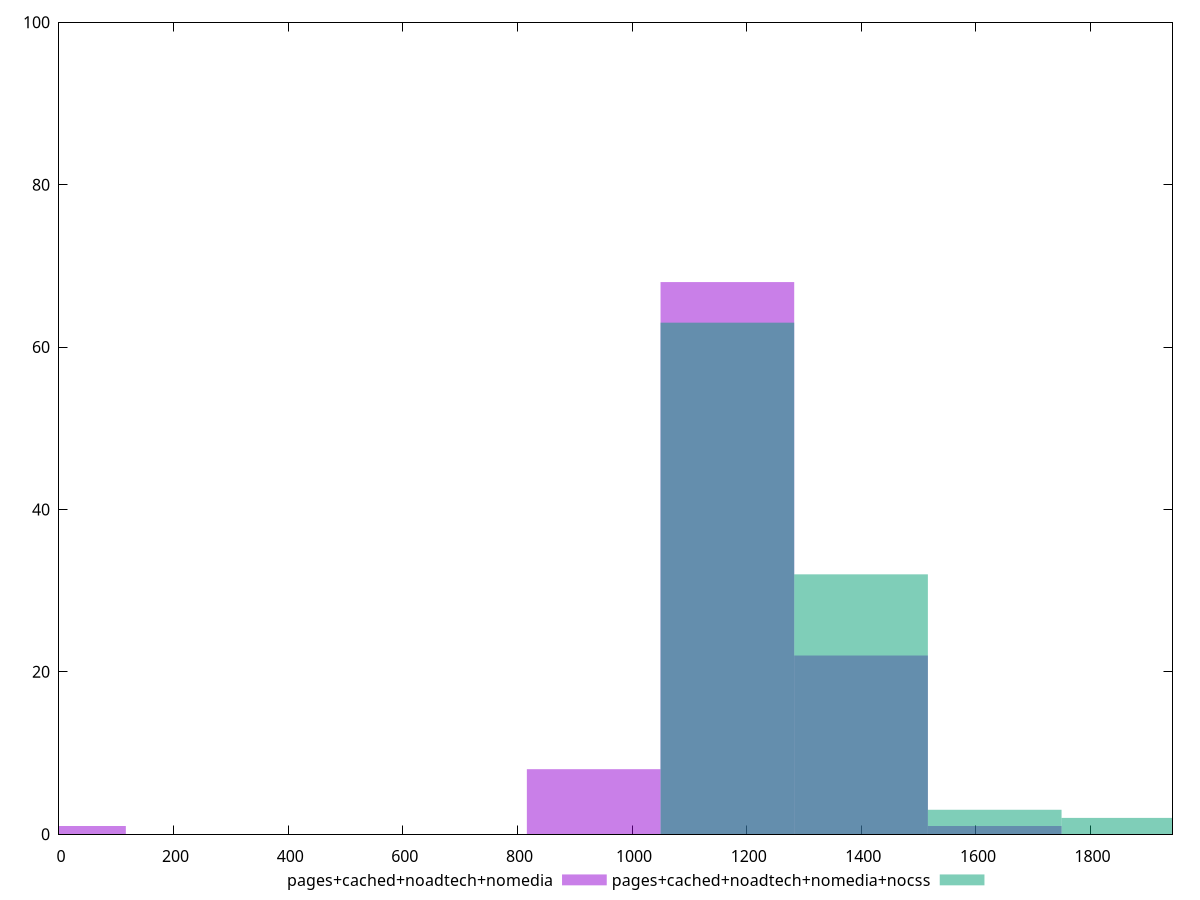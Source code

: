 reset

$pagesCachedNoadtechNomedia <<EOF
1399.519400572408 22
1166.266167143673 68
933.0129337149385 8
1632.7726340011425 1
0 1
EOF

$pagesCachedNoadtechNomediaNocss <<EOF
1866.025867429877 2
1399.519400572408 32
1166.266167143673 63
1632.7726340011425 3
EOF

set key outside below
set boxwidth 233.25323342873463
set xrange [0:1943]
set yrange [0:100]
set trange [0:100]
set style fill transparent solid 0.5 noborder
set terminal svg size 640, 500 enhanced background rgb 'white'
set output "report_00013_2021-02-09T12-04-24.940Z/uses-rel-preload/comparison/histogram/3_vs_4.svg"

plot $pagesCachedNoadtechNomedia title "pages+cached+noadtech+nomedia" with boxes, \
     $pagesCachedNoadtechNomediaNocss title "pages+cached+noadtech+nomedia+nocss" with boxes

reset
